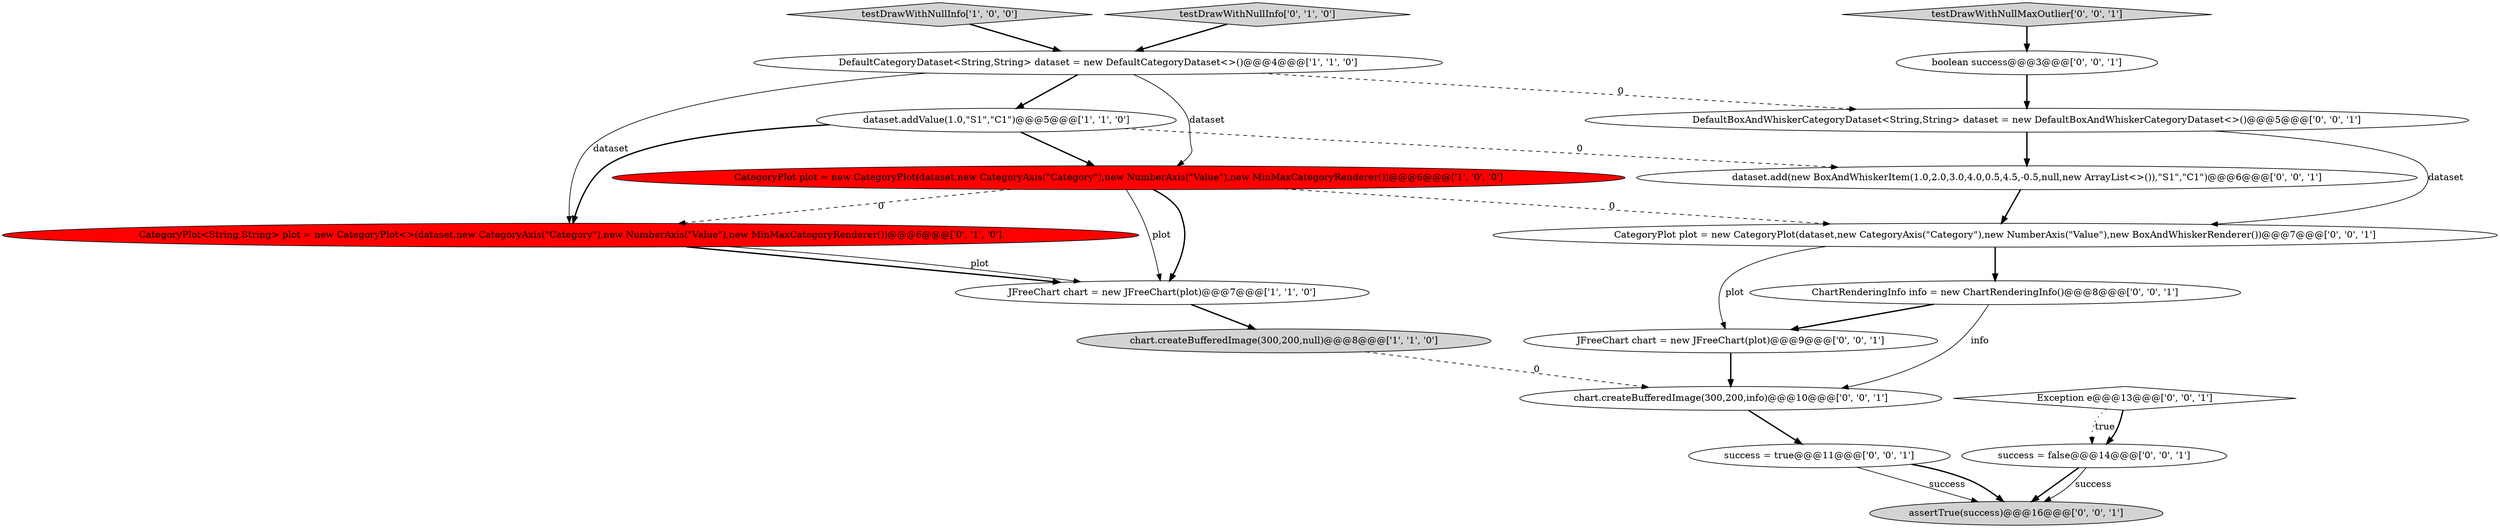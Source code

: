 digraph {
16 [style = filled, label = "success = true@@@11@@@['0', '0', '1']", fillcolor = white, shape = ellipse image = "AAA0AAABBB3BBB"];
13 [style = filled, label = "success = false@@@14@@@['0', '0', '1']", fillcolor = white, shape = ellipse image = "AAA0AAABBB3BBB"];
3 [style = filled, label = "chart.createBufferedImage(300,200,null)@@@8@@@['1', '1', '0']", fillcolor = lightgray, shape = ellipse image = "AAA0AAABBB1BBB"];
4 [style = filled, label = "JFreeChart chart = new JFreeChart(plot)@@@7@@@['1', '1', '0']", fillcolor = white, shape = ellipse image = "AAA0AAABBB1BBB"];
0 [style = filled, label = "dataset.addValue(1.0,\"S1\",\"C1\")@@@5@@@['1', '1', '0']", fillcolor = white, shape = ellipse image = "AAA0AAABBB1BBB"];
9 [style = filled, label = "testDrawWithNullMaxOutlier['0', '0', '1']", fillcolor = lightgray, shape = diamond image = "AAA0AAABBB3BBB"];
17 [style = filled, label = "assertTrue(success)@@@16@@@['0', '0', '1']", fillcolor = lightgray, shape = ellipse image = "AAA0AAABBB3BBB"];
7 [style = filled, label = "CategoryPlot<String,String> plot = new CategoryPlot<>(dataset,new CategoryAxis(\"Category\"),new NumberAxis(\"Value\"),new MinMaxCategoryRenderer())@@@6@@@['0', '1', '0']", fillcolor = red, shape = ellipse image = "AAA1AAABBB2BBB"];
8 [style = filled, label = "CategoryPlot plot = new CategoryPlot(dataset,new CategoryAxis(\"Category\"),new NumberAxis(\"Value\"),new BoxAndWhiskerRenderer())@@@7@@@['0', '0', '1']", fillcolor = white, shape = ellipse image = "AAA0AAABBB3BBB"];
6 [style = filled, label = "testDrawWithNullInfo['0', '1', '0']", fillcolor = lightgray, shape = diamond image = "AAA0AAABBB2BBB"];
11 [style = filled, label = "DefaultBoxAndWhiskerCategoryDataset<String,String> dataset = new DefaultBoxAndWhiskerCategoryDataset<>()@@@5@@@['0', '0', '1']", fillcolor = white, shape = ellipse image = "AAA0AAABBB3BBB"];
14 [style = filled, label = "boolean success@@@3@@@['0', '0', '1']", fillcolor = white, shape = ellipse image = "AAA0AAABBB3BBB"];
15 [style = filled, label = "JFreeChart chart = new JFreeChart(plot)@@@9@@@['0', '0', '1']", fillcolor = white, shape = ellipse image = "AAA0AAABBB3BBB"];
18 [style = filled, label = "ChartRenderingInfo info = new ChartRenderingInfo()@@@8@@@['0', '0', '1']", fillcolor = white, shape = ellipse image = "AAA0AAABBB3BBB"];
19 [style = filled, label = "Exception e@@@13@@@['0', '0', '1']", fillcolor = white, shape = diamond image = "AAA0AAABBB3BBB"];
5 [style = filled, label = "CategoryPlot plot = new CategoryPlot(dataset,new CategoryAxis(\"Category\"),new NumberAxis(\"Value\"),new MinMaxCategoryRenderer())@@@6@@@['1', '0', '0']", fillcolor = red, shape = ellipse image = "AAA1AAABBB1BBB"];
1 [style = filled, label = "testDrawWithNullInfo['1', '0', '0']", fillcolor = lightgray, shape = diamond image = "AAA0AAABBB1BBB"];
12 [style = filled, label = "chart.createBufferedImage(300,200,info)@@@10@@@['0', '0', '1']", fillcolor = white, shape = ellipse image = "AAA0AAABBB3BBB"];
2 [style = filled, label = "DefaultCategoryDataset<String,String> dataset = new DefaultCategoryDataset<>()@@@4@@@['1', '1', '0']", fillcolor = white, shape = ellipse image = "AAA0AAABBB1BBB"];
10 [style = filled, label = "dataset.add(new BoxAndWhiskerItem(1.0,2.0,3.0,4.0,0.5,4.5,-0.5,null,new ArrayList<>()),\"S1\",\"C1\")@@@6@@@['0', '0', '1']", fillcolor = white, shape = ellipse image = "AAA0AAABBB3BBB"];
4->3 [style = bold, label=""];
2->5 [style = solid, label="dataset"];
8->18 [style = bold, label=""];
16->17 [style = solid, label="success"];
18->15 [style = bold, label=""];
12->16 [style = bold, label=""];
19->13 [style = dotted, label="true"];
7->4 [style = bold, label=""];
16->17 [style = bold, label=""];
7->4 [style = solid, label="plot"];
0->10 [style = dashed, label="0"];
0->7 [style = bold, label=""];
6->2 [style = bold, label=""];
13->17 [style = bold, label=""];
2->0 [style = bold, label=""];
3->12 [style = dashed, label="0"];
19->13 [style = bold, label=""];
10->8 [style = bold, label=""];
11->10 [style = bold, label=""];
13->17 [style = solid, label="success"];
5->4 [style = bold, label=""];
9->14 [style = bold, label=""];
5->4 [style = solid, label="plot"];
5->8 [style = dashed, label="0"];
2->11 [style = dashed, label="0"];
2->7 [style = solid, label="dataset"];
1->2 [style = bold, label=""];
15->12 [style = bold, label=""];
5->7 [style = dashed, label="0"];
14->11 [style = bold, label=""];
8->15 [style = solid, label="plot"];
18->12 [style = solid, label="info"];
11->8 [style = solid, label="dataset"];
0->5 [style = bold, label=""];
}
